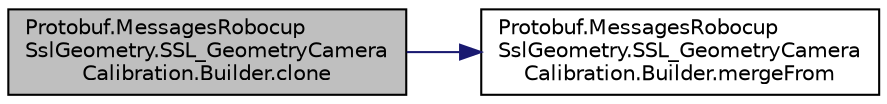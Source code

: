 digraph "Protobuf.MessagesRobocupSslGeometry.SSL_GeometryCameraCalibration.Builder.clone"
{
 // INTERACTIVE_SVG=YES
  edge [fontname="Helvetica",fontsize="10",labelfontname="Helvetica",labelfontsize="10"];
  node [fontname="Helvetica",fontsize="10",shape=record];
  rankdir="LR";
  Node1 [label="Protobuf.MessagesRobocup\lSslGeometry.SSL_GeometryCamera\lCalibration.Builder.clone",height=0.2,width=0.4,color="black", fillcolor="grey75", style="filled", fontcolor="black"];
  Node1 -> Node2 [color="midnightblue",fontsize="10",style="solid",fontname="Helvetica"];
  Node2 [label="Protobuf.MessagesRobocup\lSslGeometry.SSL_GeometryCamera\lCalibration.Builder.mergeFrom",height=0.2,width=0.4,color="black", fillcolor="white", style="filled",URL="$da/df0/class_protobuf_1_1_messages_robocup_ssl_geometry_1_1_s_s_l___geometry_camera_calibration_1_1_builder.html#a774aa64d71e634faada7afd88e313aff"];
}

